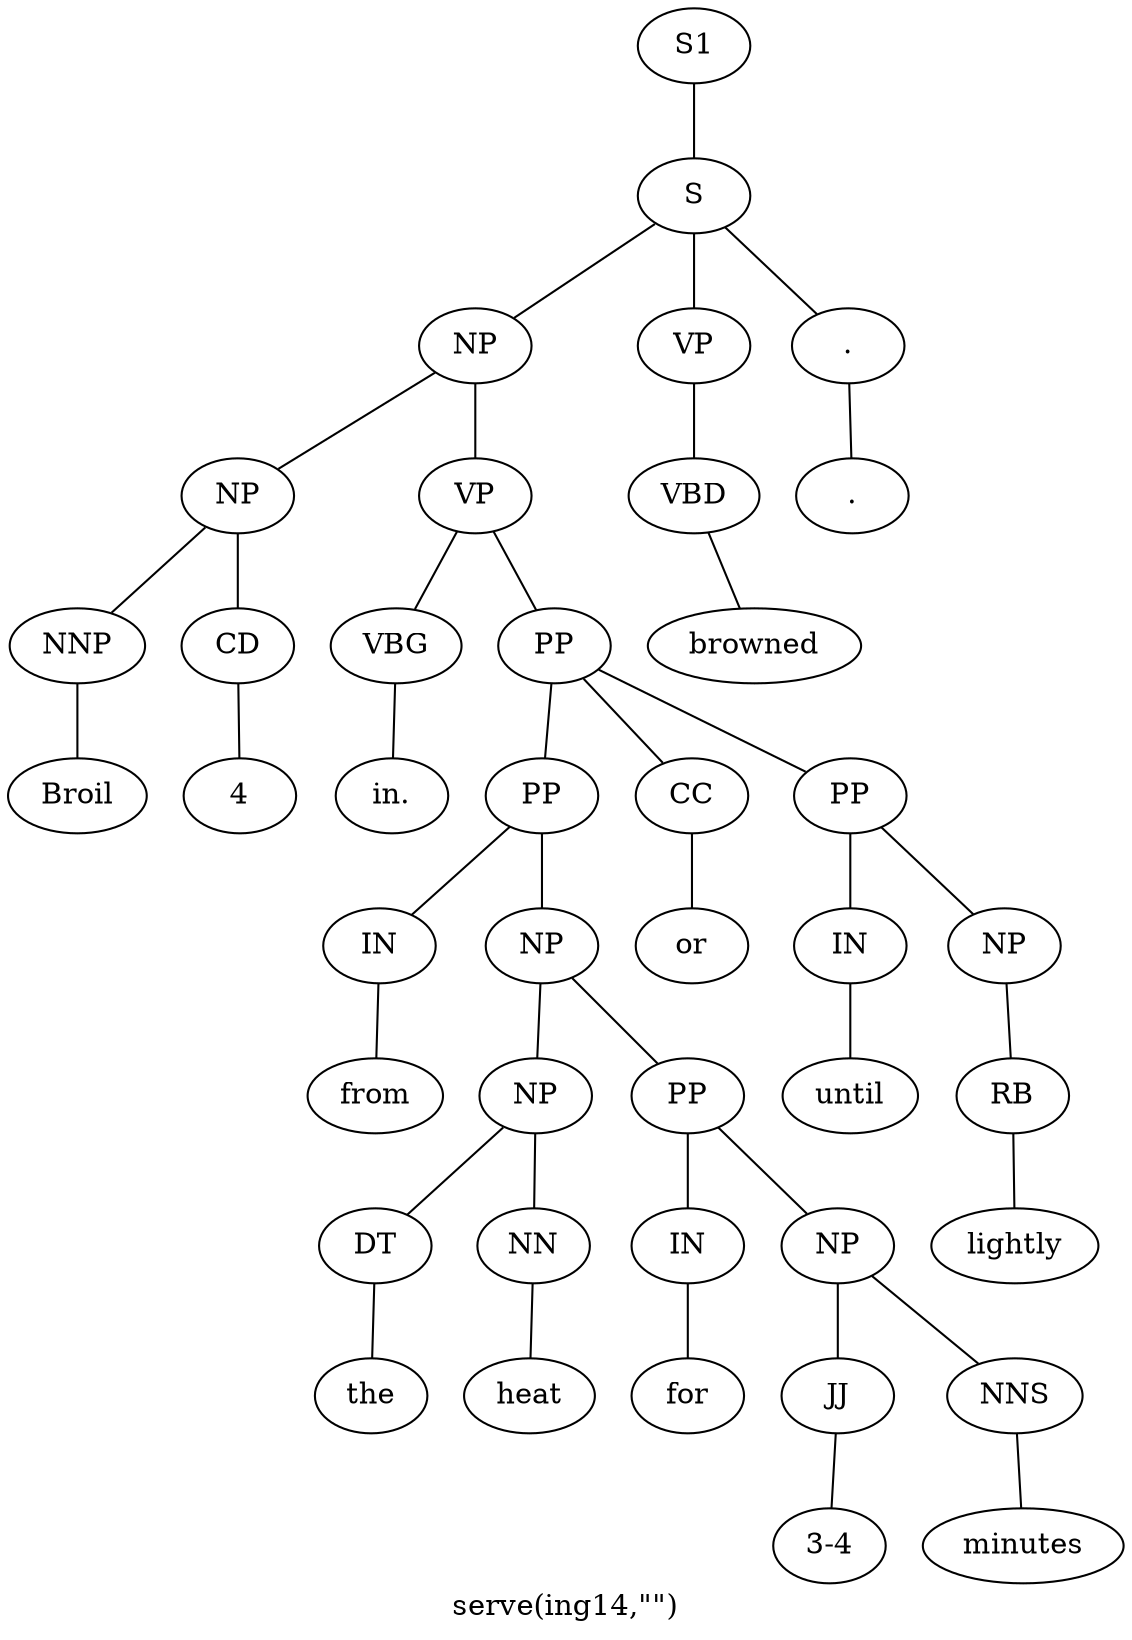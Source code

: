 graph SyntaxGraph {
	label = "serve(ing14,\"\")";
	Node0 [label="S1"];
	Node1 [label="S"];
	Node2 [label="NP"];
	Node3 [label="NP"];
	Node4 [label="NNP"];
	Node5 [label="Broil"];
	Node6 [label="CD"];
	Node7 [label="4"];
	Node8 [label="VP"];
	Node9 [label="VBG"];
	Node10 [label="in."];
	Node11 [label="PP"];
	Node12 [label="PP"];
	Node13 [label="IN"];
	Node14 [label="from"];
	Node15 [label="NP"];
	Node16 [label="NP"];
	Node17 [label="DT"];
	Node18 [label="the"];
	Node19 [label="NN"];
	Node20 [label="heat"];
	Node21 [label="PP"];
	Node22 [label="IN"];
	Node23 [label="for"];
	Node24 [label="NP"];
	Node25 [label="JJ"];
	Node26 [label="3-4"];
	Node27 [label="NNS"];
	Node28 [label="minutes"];
	Node29 [label="CC"];
	Node30 [label="or"];
	Node31 [label="PP"];
	Node32 [label="IN"];
	Node33 [label="until"];
	Node34 [label="NP"];
	Node35 [label="RB"];
	Node36 [label="lightly"];
	Node37 [label="VP"];
	Node38 [label="VBD"];
	Node39 [label="browned"];
	Node40 [label="."];
	Node41 [label="."];

	Node0 -- Node1;
	Node1 -- Node2;
	Node1 -- Node37;
	Node1 -- Node40;
	Node2 -- Node3;
	Node2 -- Node8;
	Node3 -- Node4;
	Node3 -- Node6;
	Node4 -- Node5;
	Node6 -- Node7;
	Node8 -- Node9;
	Node8 -- Node11;
	Node9 -- Node10;
	Node11 -- Node12;
	Node11 -- Node29;
	Node11 -- Node31;
	Node12 -- Node13;
	Node12 -- Node15;
	Node13 -- Node14;
	Node15 -- Node16;
	Node15 -- Node21;
	Node16 -- Node17;
	Node16 -- Node19;
	Node17 -- Node18;
	Node19 -- Node20;
	Node21 -- Node22;
	Node21 -- Node24;
	Node22 -- Node23;
	Node24 -- Node25;
	Node24 -- Node27;
	Node25 -- Node26;
	Node27 -- Node28;
	Node29 -- Node30;
	Node31 -- Node32;
	Node31 -- Node34;
	Node32 -- Node33;
	Node34 -- Node35;
	Node35 -- Node36;
	Node37 -- Node38;
	Node38 -- Node39;
	Node40 -- Node41;
}
